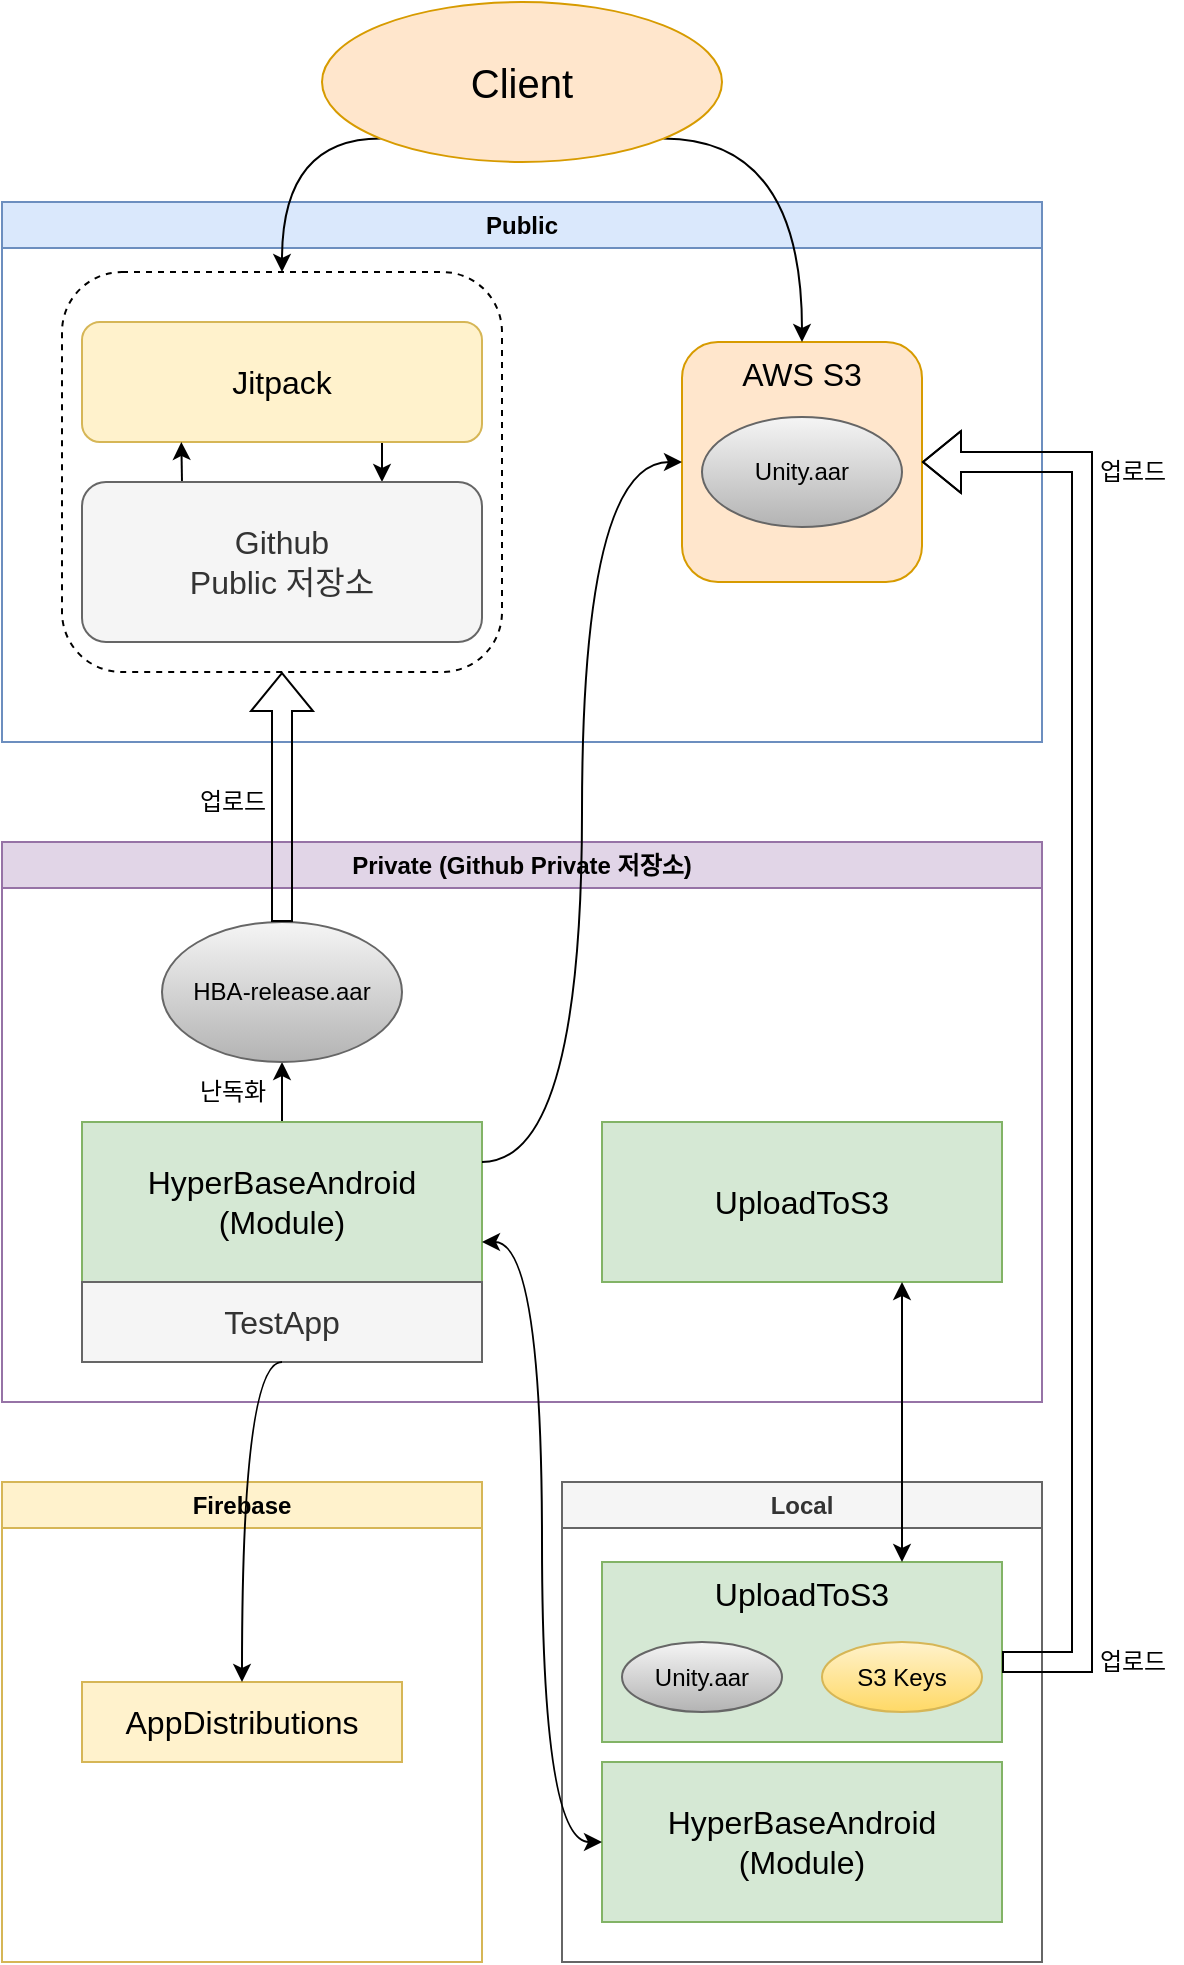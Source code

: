<mxfile version="21.1.2" type="github">
  <diagram name="페이지-1" id="e8R5-ymzMCLi9W8DaYWQ">
    <mxGraphModel dx="1026" dy="660" grid="1" gridSize="10" guides="1" tooltips="1" connect="1" arrows="1" fold="1" page="1" pageScale="1" pageWidth="827" pageHeight="1169" math="0" shadow="0">
      <root>
        <mxCell id="0" />
        <mxCell id="1" parent="0" />
        <mxCell id="ZJOxMzp84xy1mtmdKOzL-3" value="Public" style="swimlane;whiteSpace=wrap;html=1;fillColor=#dae8fc;strokeColor=#6c8ebf;" parent="1" vertex="1">
          <mxGeometry x="160" y="195" width="520" height="270" as="geometry" />
        </mxCell>
        <mxCell id="ZJOxMzp84xy1mtmdKOzL-24" value="AWS S3" style="rounded=1;whiteSpace=wrap;html=1;fontSize=16;fillColor=#ffe6cc;strokeColor=#d79b00;horizontal=1;verticalAlign=top;" parent="ZJOxMzp84xy1mtmdKOzL-3" vertex="1">
          <mxGeometry x="340" y="70" width="120" height="120" as="geometry" />
        </mxCell>
        <mxCell id="ZJOxMzp84xy1mtmdKOzL-48" style="edgeStyle=orthogonalEdgeStyle;rounded=0;orthogonalLoop=1;jettySize=auto;html=1;exitX=0.75;exitY=1;exitDx=0;exitDy=0;entryX=0.75;entryY=0;entryDx=0;entryDy=0;" parent="ZJOxMzp84xy1mtmdKOzL-3" source="ZJOxMzp84xy1mtmdKOzL-27" target="ZJOxMzp84xy1mtmdKOzL-28" edge="1">
          <mxGeometry relative="1" as="geometry" />
        </mxCell>
        <mxCell id="ZJOxMzp84xy1mtmdKOzL-27" value="Jitpack" style="rounded=1;whiteSpace=wrap;html=1;fontSize=16;fillColor=#fff2cc;strokeColor=#d6b656;" parent="ZJOxMzp84xy1mtmdKOzL-3" vertex="1">
          <mxGeometry x="40" y="60" width="200" height="60" as="geometry" />
        </mxCell>
        <mxCell id="ZJOxMzp84xy1mtmdKOzL-49" style="edgeStyle=orthogonalEdgeStyle;rounded=0;orthogonalLoop=1;jettySize=auto;html=1;exitX=0.25;exitY=0;exitDx=0;exitDy=0;" parent="ZJOxMzp84xy1mtmdKOzL-3" source="ZJOxMzp84xy1mtmdKOzL-28" edge="1">
          <mxGeometry relative="1" as="geometry">
            <mxPoint x="89.667" y="120" as="targetPoint" />
          </mxGeometry>
        </mxCell>
        <mxCell id="ZJOxMzp84xy1mtmdKOzL-28" value="Github&lt;br style=&quot;font-size: 16px;&quot;&gt;Public 저장소" style="rounded=1;whiteSpace=wrap;html=1;fontSize=16;fillColor=#f5f5f5;fontColor=#333333;strokeColor=#666666;" parent="ZJOxMzp84xy1mtmdKOzL-3" vertex="1">
          <mxGeometry x="40" y="140" width="200" height="80" as="geometry" />
        </mxCell>
        <mxCell id="ZJOxMzp84xy1mtmdKOzL-38" value="" style="rounded=1;whiteSpace=wrap;html=1;fillColor=none;dashed=1;" parent="ZJOxMzp84xy1mtmdKOzL-3" vertex="1">
          <mxGeometry x="30" y="35" width="220" height="200" as="geometry" />
        </mxCell>
        <mxCell id="ZJOxMzp84xy1mtmdKOzL-56" value="Unity.aar" style="ellipse;whiteSpace=wrap;html=1;fillColor=#f5f5f5;strokeColor=#666666;gradientColor=#b3b3b3;" parent="ZJOxMzp84xy1mtmdKOzL-3" vertex="1">
          <mxGeometry x="350" y="107.5" width="100" height="55" as="geometry" />
        </mxCell>
        <mxCell id="ZJOxMzp84xy1mtmdKOzL-6" value="Private (Github Private 저장소)" style="swimlane;whiteSpace=wrap;html=1;fillColor=#e1d5e7;strokeColor=#9673a6;" parent="1" vertex="1">
          <mxGeometry x="160" y="515" width="520" height="280" as="geometry" />
        </mxCell>
        <mxCell id="ZJOxMzp84xy1mtmdKOzL-36" value="" style="edgeStyle=orthogonalEdgeStyle;rounded=0;orthogonalLoop=1;jettySize=auto;html=1;" parent="ZJOxMzp84xy1mtmdKOzL-6" source="ZJOxMzp84xy1mtmdKOzL-8" target="ZJOxMzp84xy1mtmdKOzL-35" edge="1">
          <mxGeometry relative="1" as="geometry" />
        </mxCell>
        <mxCell id="ZJOxMzp84xy1mtmdKOzL-8" value="HyperBaseAndroid&lt;br&gt;(Module)" style="rounded=0;whiteSpace=wrap;html=1;fillColor=#d5e8d4;strokeColor=#82b366;fontSize=16;" parent="ZJOxMzp84xy1mtmdKOzL-6" vertex="1">
          <mxGeometry x="40" y="140" width="200" height="80" as="geometry" />
        </mxCell>
        <mxCell id="ZJOxMzp84xy1mtmdKOzL-10" value="TestApp" style="rounded=0;whiteSpace=wrap;html=1;fontSize=16;fillColor=#f5f5f5;fontColor=#333333;strokeColor=#666666;" parent="ZJOxMzp84xy1mtmdKOzL-6" vertex="1">
          <mxGeometry x="40" y="220" width="200" height="40" as="geometry" />
        </mxCell>
        <mxCell id="ZJOxMzp84xy1mtmdKOzL-22" value="UploadToS3" style="rounded=0;whiteSpace=wrap;html=1;fillColor=#d5e8d4;strokeColor=#82b366;fontSize=16;" parent="ZJOxMzp84xy1mtmdKOzL-6" vertex="1">
          <mxGeometry x="300" y="140" width="200" height="80" as="geometry" />
        </mxCell>
        <mxCell id="ZJOxMzp84xy1mtmdKOzL-35" value="HBA-release.aar" style="ellipse;whiteSpace=wrap;html=1;fillColor=#f5f5f5;strokeColor=#666666;gradientColor=#b3b3b3;" parent="ZJOxMzp84xy1mtmdKOzL-6" vertex="1">
          <mxGeometry x="80" y="40" width="120" height="70" as="geometry" />
        </mxCell>
        <mxCell id="ZJOxMzp84xy1mtmdKOzL-50" value="난독화" style="text;html=1;align=center;verticalAlign=middle;resizable=0;points=[];autosize=1;strokeColor=none;fillColor=none;" parent="ZJOxMzp84xy1mtmdKOzL-6" vertex="1">
          <mxGeometry x="90" y="110" width="50" height="30" as="geometry" />
        </mxCell>
        <mxCell id="ZJOxMzp84xy1mtmdKOzL-11" value="Firebase" style="swimlane;whiteSpace=wrap;html=1;fillColor=#fff2cc;strokeColor=#d6b656;" parent="1" vertex="1">
          <mxGeometry x="160" y="835" width="240" height="240" as="geometry" />
        </mxCell>
        <mxCell id="ZJOxMzp84xy1mtmdKOzL-19" value="AppDistributions" style="rounded=0;whiteSpace=wrap;html=1;fontSize=16;fillColor=#fff2cc;strokeColor=#d6b656;" parent="ZJOxMzp84xy1mtmdKOzL-11" vertex="1">
          <mxGeometry x="40" y="100" width="160" height="40" as="geometry" />
        </mxCell>
        <mxCell id="ZJOxMzp84xy1mtmdKOzL-14" value="Local" style="swimlane;whiteSpace=wrap;html=1;fillColor=#f5f5f5;strokeColor=#666666;fontColor=#333333;" parent="1" vertex="1">
          <mxGeometry x="440" y="835" width="240" height="240" as="geometry" />
        </mxCell>
        <mxCell id="ZJOxMzp84xy1mtmdKOzL-55" value="UploadToS3" style="rounded=0;whiteSpace=wrap;html=1;fillColor=#d5e8d4;strokeColor=#82b366;fontSize=16;verticalAlign=top;" parent="ZJOxMzp84xy1mtmdKOzL-14" vertex="1">
          <mxGeometry x="20" y="40" width="200" height="90" as="geometry" />
        </mxCell>
        <mxCell id="ZJOxMzp84xy1mtmdKOzL-61" value="Unity.aar" style="ellipse;whiteSpace=wrap;html=1;fillColor=#f5f5f5;strokeColor=#666666;gradientColor=#b3b3b3;" parent="ZJOxMzp84xy1mtmdKOzL-14" vertex="1">
          <mxGeometry x="30" y="80" width="80" height="35" as="geometry" />
        </mxCell>
        <mxCell id="ZJOxMzp84xy1mtmdKOzL-65" value="S3 Keys" style="ellipse;whiteSpace=wrap;html=1;fillColor=#fff2cc;strokeColor=#d6b656;gradientColor=#ffd966;" parent="ZJOxMzp84xy1mtmdKOzL-14" vertex="1">
          <mxGeometry x="130" y="80" width="80" height="35" as="geometry" />
        </mxCell>
        <mxCell id="ZJOxMzp84xy1mtmdKOzL-54" value="HyperBaseAndroid&lt;br&gt;(Module)" style="rounded=0;whiteSpace=wrap;html=1;fillColor=#d5e8d4;strokeColor=#82b366;fontSize=16;" parent="ZJOxMzp84xy1mtmdKOzL-14" vertex="1">
          <mxGeometry x="20" y="140" width="200" height="80" as="geometry" />
        </mxCell>
        <mxCell id="ZJOxMzp84xy1mtmdKOzL-42" style="edgeStyle=orthogonalEdgeStyle;orthogonalLoop=1;jettySize=auto;html=1;exitX=1;exitY=1;exitDx=0;exitDy=0;entryX=0.5;entryY=0;entryDx=0;entryDy=0;curved=1;" parent="1" source="ZJOxMzp84xy1mtmdKOzL-25" target="ZJOxMzp84xy1mtmdKOzL-24" edge="1">
          <mxGeometry relative="1" as="geometry">
            <Array as="points">
              <mxPoint x="560" y="163" />
            </Array>
          </mxGeometry>
        </mxCell>
        <mxCell id="ZJOxMzp84xy1mtmdKOzL-44" value="" style="edgeStyle=orthogonalEdgeStyle;orthogonalLoop=1;jettySize=auto;html=1;exitX=0;exitY=1;exitDx=0;exitDy=0;curved=1;" parent="1" source="ZJOxMzp84xy1mtmdKOzL-25" target="ZJOxMzp84xy1mtmdKOzL-38" edge="1">
          <mxGeometry relative="1" as="geometry">
            <Array as="points">
              <mxPoint x="300" y="163" />
            </Array>
          </mxGeometry>
        </mxCell>
        <mxCell id="ZJOxMzp84xy1mtmdKOzL-25" value="Client" style="ellipse;whiteSpace=wrap;html=1;fillColor=#ffe6cc;strokeColor=#d79b00;fontSize=20;fontStyle=0" parent="1" vertex="1">
          <mxGeometry x="320" y="95" width="200" height="80" as="geometry" />
        </mxCell>
        <mxCell id="ZJOxMzp84xy1mtmdKOzL-34" style="edgeStyle=orthogonalEdgeStyle;orthogonalLoop=1;jettySize=auto;html=1;entryX=0.5;entryY=0;entryDx=0;entryDy=0;curved=1;shadow=0;exitX=0.5;exitY=1;exitDx=0;exitDy=0;" parent="1" source="ZJOxMzp84xy1mtmdKOzL-10" target="ZJOxMzp84xy1mtmdKOzL-19" edge="1">
          <mxGeometry relative="1" as="geometry">
            <mxPoint x="300" y="735" as="sourcePoint" />
            <mxPoint x="300" y="855" as="targetPoint" />
            <Array as="points">
              <mxPoint x="280" y="775" />
            </Array>
          </mxGeometry>
        </mxCell>
        <mxCell id="ZJOxMzp84xy1mtmdKOzL-37" style="edgeStyle=orthogonalEdgeStyle;rounded=0;orthogonalLoop=1;jettySize=auto;html=1;entryX=1;entryY=0.5;entryDx=0;entryDy=0;shape=flexArrow;" parent="1" target="ZJOxMzp84xy1mtmdKOzL-24" edge="1">
          <mxGeometry relative="1" as="geometry">
            <mxPoint x="660" y="925" as="sourcePoint" />
            <Array as="points">
              <mxPoint x="660" y="925" />
              <mxPoint x="700" y="925" />
              <mxPoint x="700" y="325" />
            </Array>
          </mxGeometry>
        </mxCell>
        <mxCell id="ZJOxMzp84xy1mtmdKOzL-39" style="edgeStyle=orthogonalEdgeStyle;rounded=0;orthogonalLoop=1;jettySize=auto;html=1;shape=flexArrow;" parent="1" source="ZJOxMzp84xy1mtmdKOzL-35" target="ZJOxMzp84xy1mtmdKOzL-38" edge="1">
          <mxGeometry relative="1" as="geometry" />
        </mxCell>
        <mxCell id="ZJOxMzp84xy1mtmdKOzL-40" style="edgeStyle=orthogonalEdgeStyle;orthogonalLoop=1;jettySize=auto;html=1;entryX=0;entryY=0.5;entryDx=0;entryDy=0;curved=1;exitX=1;exitY=0.25;exitDx=0;exitDy=0;" parent="1" source="ZJOxMzp84xy1mtmdKOzL-8" target="ZJOxMzp84xy1mtmdKOzL-24" edge="1">
          <mxGeometry relative="1" as="geometry" />
        </mxCell>
        <mxCell id="ZJOxMzp84xy1mtmdKOzL-51" value="업로드" style="text;html=1;align=center;verticalAlign=middle;resizable=0;points=[];autosize=1;strokeColor=none;fillColor=none;" parent="1" vertex="1">
          <mxGeometry x="250" y="480" width="50" height="30" as="geometry" />
        </mxCell>
        <mxCell id="ZJOxMzp84xy1mtmdKOzL-52" value="업로드" style="text;html=1;align=center;verticalAlign=middle;resizable=0;points=[];autosize=1;strokeColor=none;fillColor=none;" parent="1" vertex="1">
          <mxGeometry x="700" y="315" width="50" height="30" as="geometry" />
        </mxCell>
        <mxCell id="ZJOxMzp84xy1mtmdKOzL-60" style="edgeStyle=orthogonalEdgeStyle;orthogonalLoop=1;jettySize=auto;html=1;exitX=0;exitY=0.5;exitDx=0;exitDy=0;entryX=1;entryY=0.75;entryDx=0;entryDy=0;curved=1;startArrow=classic;startFill=1;" parent="1" source="ZJOxMzp84xy1mtmdKOzL-54" target="ZJOxMzp84xy1mtmdKOzL-8" edge="1">
          <mxGeometry relative="1" as="geometry" />
        </mxCell>
        <mxCell id="ZJOxMzp84xy1mtmdKOzL-64" value="업로드" style="text;html=1;align=center;verticalAlign=middle;resizable=0;points=[];autosize=1;strokeColor=none;fillColor=none;" parent="1" vertex="1">
          <mxGeometry x="700" y="910" width="50" height="30" as="geometry" />
        </mxCell>
        <mxCell id="ZJOxMzp84xy1mtmdKOzL-68" style="edgeStyle=orthogonalEdgeStyle;rounded=0;orthogonalLoop=1;jettySize=auto;html=1;startArrow=classic;startFill=1;" parent="1" source="ZJOxMzp84xy1mtmdKOzL-55" target="ZJOxMzp84xy1mtmdKOzL-22" edge="1">
          <mxGeometry relative="1" as="geometry">
            <Array as="points">
              <mxPoint x="610" y="805" />
              <mxPoint x="610" y="805" />
            </Array>
          </mxGeometry>
        </mxCell>
      </root>
    </mxGraphModel>
  </diagram>
</mxfile>
